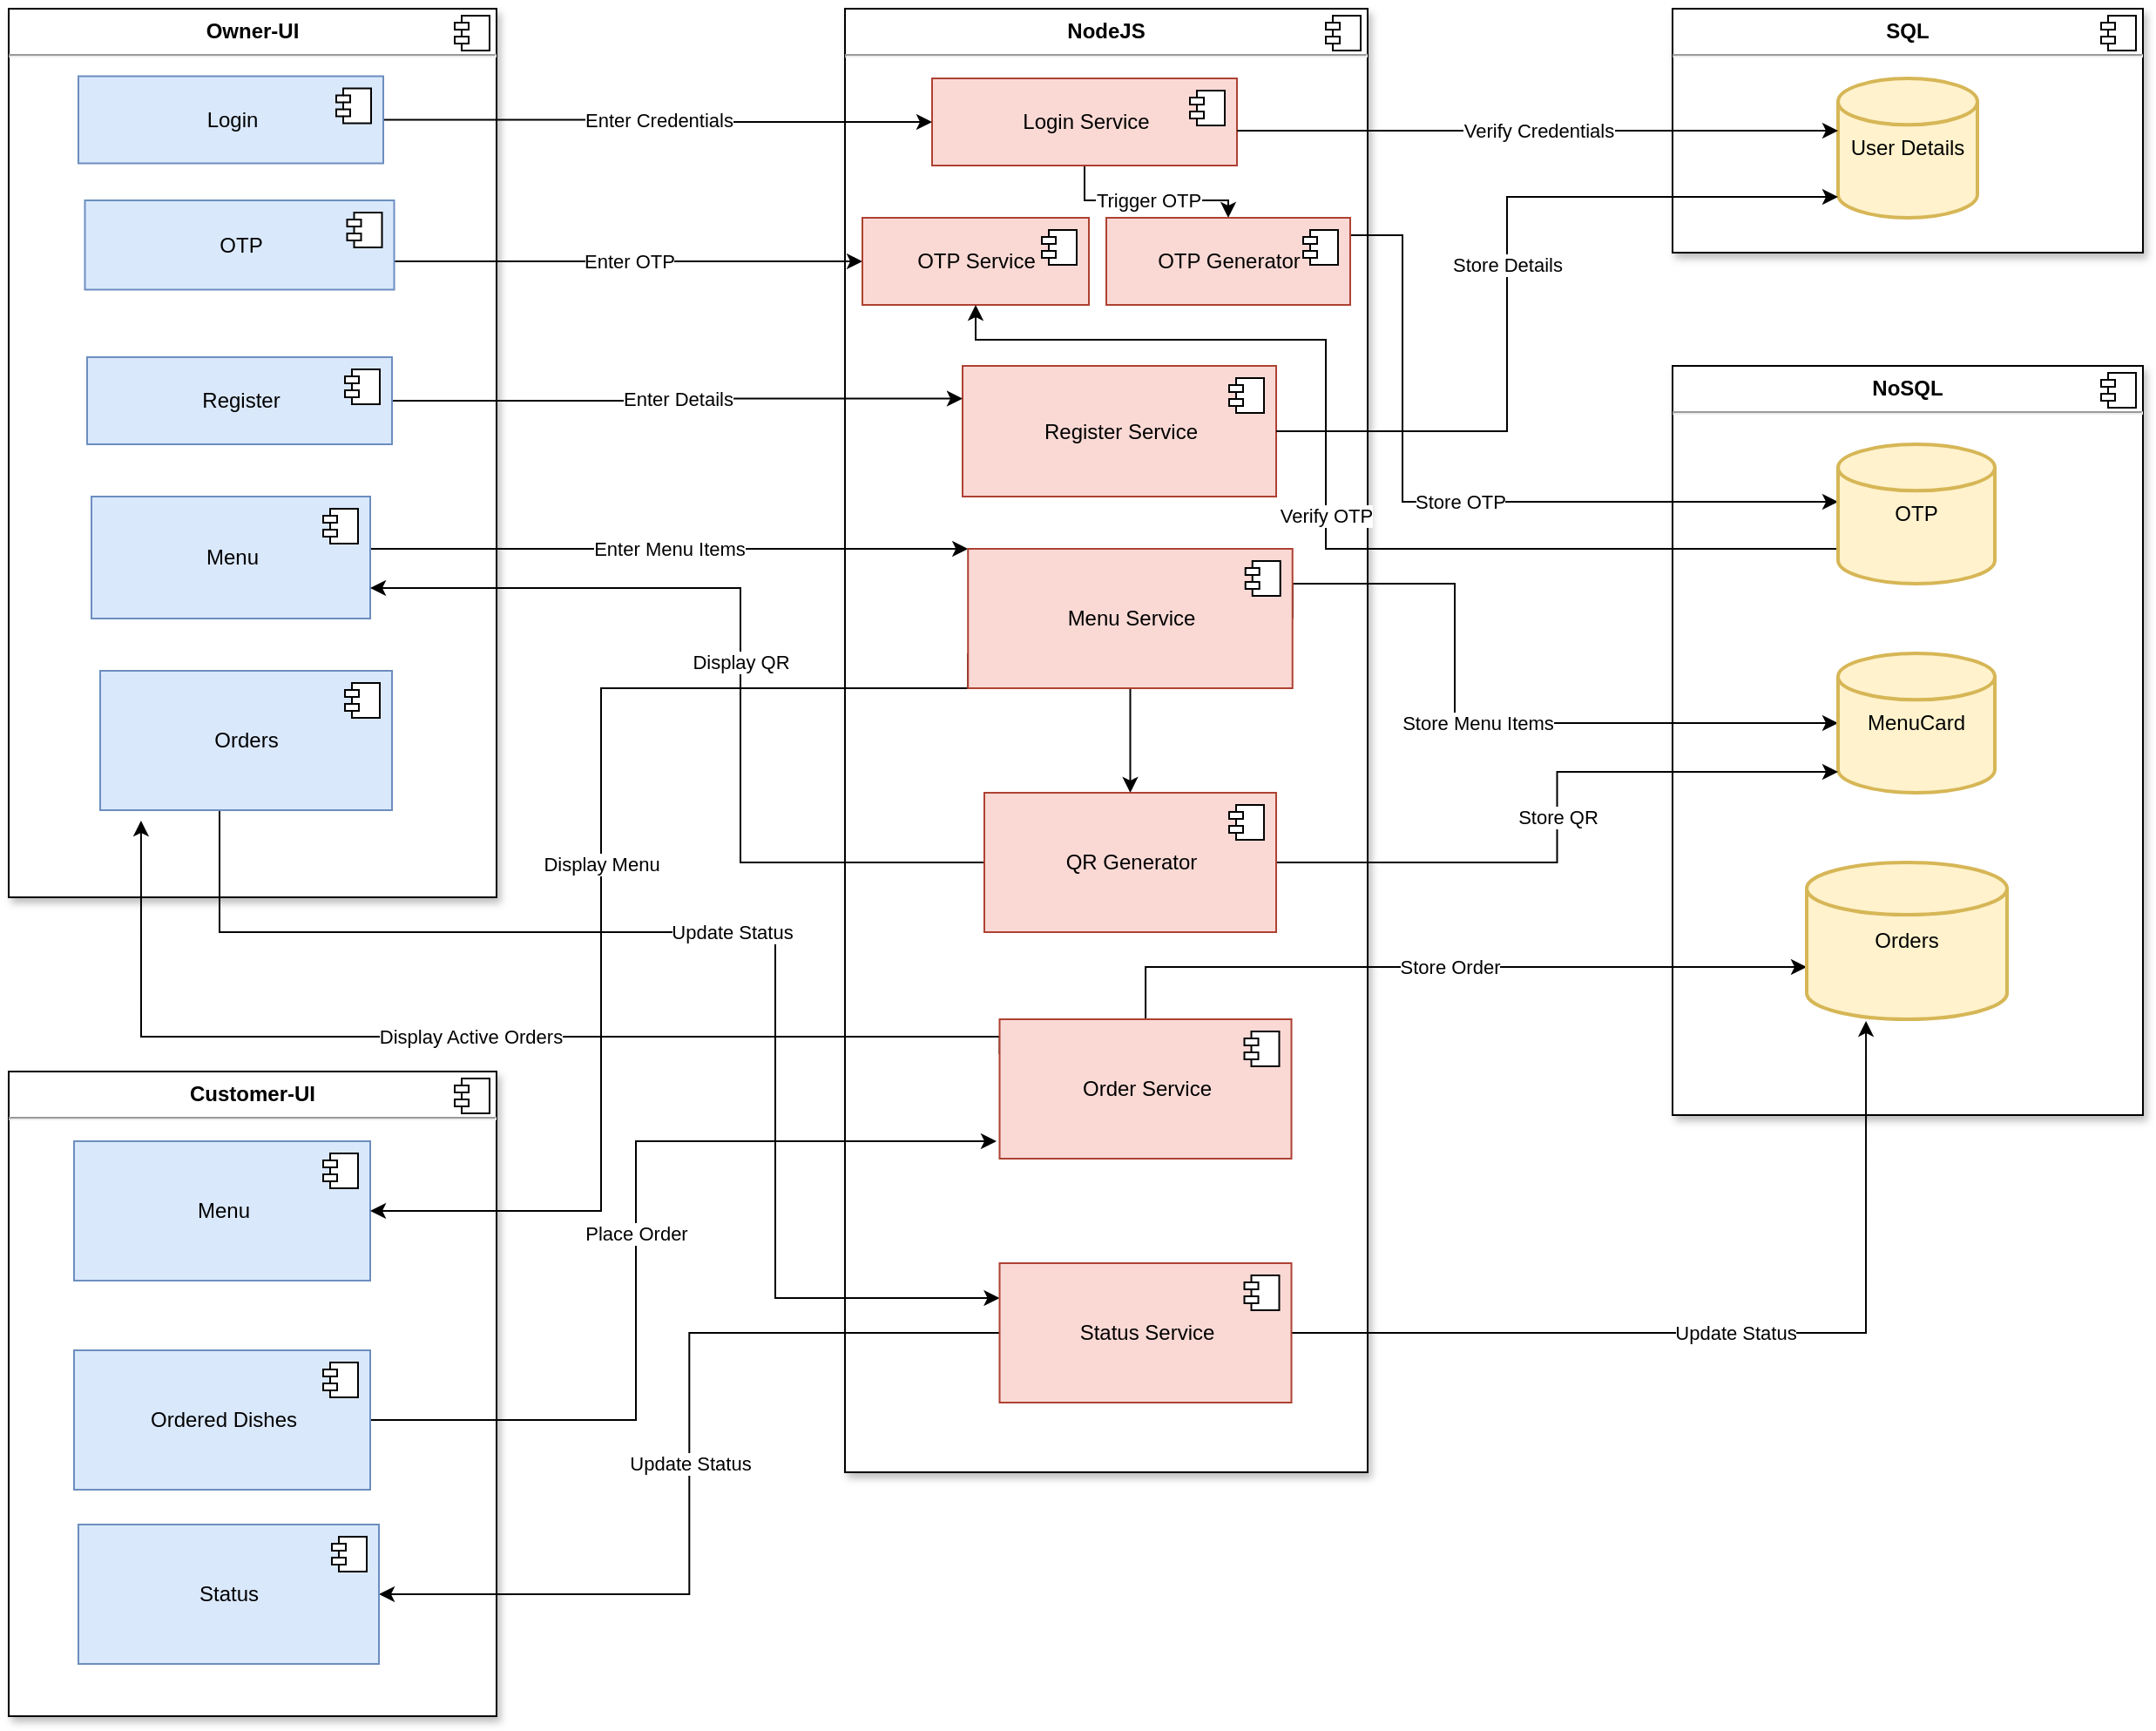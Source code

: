 <mxfile version="14.9.4" type="google"><diagram id="M-qCM8IkyVrqnpfHD-9q" name="Page-1"><mxGraphModel dx="1108" dy="425" grid="1" gridSize="10" guides="1" tooltips="1" connect="1" arrows="1" fold="1" page="1" pageScale="1" pageWidth="2339" pageHeight="3300" math="0" shadow="0"><root><mxCell id="0"/><mxCell id="1" parent="0"/><mxCell id="-NHq9nkYzfxPqTfAsyW_-80" value="&lt;p style=&quot;margin: 0px ; margin-top: 6px ; text-align: center&quot;&gt;&lt;b&gt;NoSQL&lt;/b&gt;&lt;/p&gt;&lt;hr&gt;&lt;p style=&quot;margin: 0px ; margin-left: 8px&quot;&gt;&lt;br&gt;&lt;/p&gt;" style="align=left;overflow=fill;html=1;dropTarget=0;shadow=1;" vertex="1" parent="1"><mxGeometry x="1035" y="295" width="270" height="430" as="geometry"/></mxCell><mxCell id="-NHq9nkYzfxPqTfAsyW_-81" value="" style="shape=component;jettyWidth=8;jettyHeight=4;" vertex="1" parent="-NHq9nkYzfxPqTfAsyW_-80"><mxGeometry x="1" width="20" height="20" relative="1" as="geometry"><mxPoint x="-24" y="4" as="offset"/></mxGeometry></mxCell><mxCell id="-NHq9nkYzfxPqTfAsyW_-1" value="&lt;p style=&quot;margin: 0px ; margin-top: 6px ; text-align: center&quot;&gt;&lt;b&gt;Owner-UI&lt;/b&gt;&lt;/p&gt;&lt;hr&gt;&lt;p style=&quot;margin: 0px ; margin-left: 8px&quot;&gt;&lt;br&gt;&lt;/p&gt;" style="align=left;overflow=fill;html=1;dropTarget=0;shadow=1;" vertex="1" parent="1"><mxGeometry x="80" y="90" width="280" height="510" as="geometry"/></mxCell><mxCell id="-NHq9nkYzfxPqTfAsyW_-2" value="" style="shape=component;jettyWidth=8;jettyHeight=4;" vertex="1" parent="-NHq9nkYzfxPqTfAsyW_-1"><mxGeometry x="1" width="20" height="20" relative="1" as="geometry"><mxPoint x="-24" y="4" as="offset"/></mxGeometry></mxCell><mxCell id="-NHq9nkYzfxPqTfAsyW_-7" value="&lt;p style=&quot;margin: 0px ; margin-top: 6px ; text-align: center&quot;&gt;&lt;b&gt;NodeJS&lt;/b&gt;&lt;/p&gt;&lt;hr&gt;&lt;p style=&quot;margin: 0px ; margin-left: 8px&quot;&gt;&lt;br&gt;&lt;/p&gt;" style="align=left;overflow=fill;html=1;dropTarget=0;shadow=1;" vertex="1" parent="1"><mxGeometry x="560" y="90" width="300" height="840" as="geometry"/></mxCell><mxCell id="-NHq9nkYzfxPqTfAsyW_-8" value="" style="shape=component;jettyWidth=8;jettyHeight=4;" vertex="1" parent="-NHq9nkYzfxPqTfAsyW_-7"><mxGeometry x="1" width="20" height="20" relative="1" as="geometry"><mxPoint x="-24" y="4" as="offset"/></mxGeometry></mxCell><mxCell id="-NHq9nkYzfxPqTfAsyW_-68" value="Trigger OTP" style="edgeStyle=orthogonalEdgeStyle;rounded=0;orthogonalLoop=1;jettySize=auto;html=1;entryX=0.5;entryY=0;entryDx=0;entryDy=0;" edge="1" parent="1" source="-NHq9nkYzfxPqTfAsyW_-9" target="-NHq9nkYzfxPqTfAsyW_-30"><mxGeometry relative="1" as="geometry"/></mxCell><mxCell id="-NHq9nkYzfxPqTfAsyW_-9" value="Login Service" style="html=1;dropTarget=0;fillColor=#fad9d5;strokeColor=#ae4132;" vertex="1" parent="1"><mxGeometry x="610" y="130" width="175" height="50" as="geometry"/></mxCell><mxCell id="-NHq9nkYzfxPqTfAsyW_-10" value="" style="shape=module;jettyWidth=8;jettyHeight=4;" vertex="1" parent="-NHq9nkYzfxPqTfAsyW_-9"><mxGeometry x="1" width="20" height="20" relative="1" as="geometry"><mxPoint x="-27" y="7" as="offset"/></mxGeometry></mxCell><mxCell id="-NHq9nkYzfxPqTfAsyW_-35" value="Store Menu Items" style="edgeStyle=orthogonalEdgeStyle;rounded=0;orthogonalLoop=1;jettySize=auto;html=1;entryX=0;entryY=0.5;entryDx=0;entryDy=0;entryPerimeter=0;exitX=1;exitY=0.5;exitDx=0;exitDy=0;" edge="1" parent="1" source="-NHq9nkYzfxPqTfAsyW_-47" target="-NHq9nkYzfxPqTfAsyW_-14"><mxGeometry relative="1" as="geometry"><mxPoint x="623.13" y="405" as="sourcePoint"/><Array as="points"><mxPoint x="817" y="420"/><mxPoint x="910" y="420"/><mxPoint x="910" y="500"/></Array></mxGeometry></mxCell><mxCell id="-NHq9nkYzfxPqTfAsyW_-14" value="MenuCard" style="strokeWidth=2;html=1;shape=mxgraph.flowchart.database;whiteSpace=wrap;fillColor=#fff2cc;strokeColor=#d6b656;" vertex="1" parent="1"><mxGeometry x="1130" y="460" width="90" height="80" as="geometry"/></mxCell><mxCell id="-NHq9nkYzfxPqTfAsyW_-20" value="Enter Menu Items" style="edgeStyle=orthogonalEdgeStyle;rounded=0;orthogonalLoop=1;jettySize=auto;html=1;entryX=0;entryY=0;entryDx=0;entryDy=0;" edge="1" parent="1" source="-NHq9nkYzfxPqTfAsyW_-16" target="-NHq9nkYzfxPqTfAsyW_-47"><mxGeometry relative="1" as="geometry"><mxPoint x="476.88" y="387.5" as="targetPoint"/><Array as="points"><mxPoint x="590" y="400"/><mxPoint x="590" y="400"/></Array></mxGeometry></mxCell><mxCell id="-NHq9nkYzfxPqTfAsyW_-16" value="Menu" style="html=1;dropTarget=0;fillColor=#dae8fc;strokeColor=#6c8ebf;" vertex="1" parent="1"><mxGeometry x="127.5" y="370" width="160" height="70" as="geometry"/></mxCell><mxCell id="-NHq9nkYzfxPqTfAsyW_-17" value="" style="shape=module;jettyWidth=8;jettyHeight=4;" vertex="1" parent="-NHq9nkYzfxPqTfAsyW_-16"><mxGeometry x="1" width="20" height="20" relative="1" as="geometry"><mxPoint x="-27" y="7" as="offset"/></mxGeometry></mxCell><mxCell id="-NHq9nkYzfxPqTfAsyW_-21" value="Enter Credentials" style="edgeStyle=orthogonalEdgeStyle;rounded=0;orthogonalLoop=1;jettySize=auto;html=1;entryX=0;entryY=0.5;entryDx=0;entryDy=0;" edge="1" parent="1" source="-NHq9nkYzfxPqTfAsyW_-18" target="-NHq9nkYzfxPqTfAsyW_-9"><mxGeometry relative="1" as="geometry"/></mxCell><mxCell id="-NHq9nkYzfxPqTfAsyW_-18" value="Login" style="html=1;dropTarget=0;fillColor=#dae8fc;strokeColor=#6c8ebf;" vertex="1" parent="1"><mxGeometry x="120" y="128.75" width="175" height="50" as="geometry"/></mxCell><mxCell id="-NHq9nkYzfxPqTfAsyW_-19" value="" style="shape=module;jettyWidth=8;jettyHeight=4;" vertex="1" parent="-NHq9nkYzfxPqTfAsyW_-18"><mxGeometry x="1" width="20" height="20" relative="1" as="geometry"><mxPoint x="-27" y="7" as="offset"/></mxGeometry></mxCell><mxCell id="-NHq9nkYzfxPqTfAsyW_-24" value="Register Service" style="html=1;dropTarget=0;fillColor=#fad9d5;strokeColor=#ae4132;" vertex="1" parent="1"><mxGeometry x="627.5" y="295" width="180" height="75" as="geometry"/></mxCell><mxCell id="-NHq9nkYzfxPqTfAsyW_-25" value="" style="shape=module;jettyWidth=8;jettyHeight=4;" vertex="1" parent="-NHq9nkYzfxPqTfAsyW_-24"><mxGeometry x="1" width="20" height="20" relative="1" as="geometry"><mxPoint x="-27" y="7" as="offset"/></mxGeometry></mxCell><mxCell id="-NHq9nkYzfxPqTfAsyW_-28" value="Enter Details" style="edgeStyle=orthogonalEdgeStyle;rounded=0;orthogonalLoop=1;jettySize=auto;html=1;entryX=0;entryY=0.25;entryDx=0;entryDy=0;" edge="1" parent="1" source="-NHq9nkYzfxPqTfAsyW_-26" target="-NHq9nkYzfxPqTfAsyW_-24"><mxGeometry relative="1" as="geometry"/></mxCell><mxCell id="-NHq9nkYzfxPqTfAsyW_-26" value="Register" style="html=1;dropTarget=0;fillColor=#dae8fc;strokeColor=#6c8ebf;" vertex="1" parent="1"><mxGeometry x="125" y="290" width="175" height="50" as="geometry"/></mxCell><mxCell id="-NHq9nkYzfxPqTfAsyW_-27" value="" style="shape=module;jettyWidth=8;jettyHeight=4;" vertex="1" parent="-NHq9nkYzfxPqTfAsyW_-26"><mxGeometry x="1" width="20" height="20" relative="1" as="geometry"><mxPoint x="-27" y="7" as="offset"/></mxGeometry></mxCell><mxCell id="-NHq9nkYzfxPqTfAsyW_-64" value="Store OTP" style="edgeStyle=orthogonalEdgeStyle;rounded=0;orthogonalLoop=1;jettySize=auto;html=1;entryX=0;entryY=0.413;entryDx=0;entryDy=0;entryPerimeter=0;" edge="1" parent="1" source="-NHq9nkYzfxPqTfAsyW_-30" target="-NHq9nkYzfxPqTfAsyW_-62"><mxGeometry relative="1" as="geometry"><mxPoint x="830" y="240" as="targetPoint"/><Array as="points"><mxPoint x="880" y="220"/><mxPoint x="880" y="373"/></Array></mxGeometry></mxCell><mxCell id="-NHq9nkYzfxPqTfAsyW_-30" value="OTP Generator" style="html=1;dropTarget=0;fillColor=#fad9d5;strokeColor=#ae4132;" vertex="1" parent="1"><mxGeometry x="710" y="210" width="139.99" height="50" as="geometry"/></mxCell><mxCell id="-NHq9nkYzfxPqTfAsyW_-31" value="" style="shape=module;jettyWidth=8;jettyHeight=4;" vertex="1" parent="-NHq9nkYzfxPqTfAsyW_-30"><mxGeometry x="1" width="20" height="20" relative="1" as="geometry"><mxPoint x="-27" y="7" as="offset"/></mxGeometry></mxCell><mxCell id="-NHq9nkYzfxPqTfAsyW_-50" value="Store Order" style="edgeStyle=orthogonalEdgeStyle;rounded=0;orthogonalLoop=1;jettySize=auto;html=1;" edge="1" parent="1" source="-NHq9nkYzfxPqTfAsyW_-38"><mxGeometry relative="1" as="geometry"><mxPoint x="1112" y="640" as="targetPoint"/><Array as="points"><mxPoint x="733" y="640"/><mxPoint x="1112" y="640"/></Array></mxGeometry></mxCell><mxCell id="-NHq9nkYzfxPqTfAsyW_-56" value="Display Active Orders" style="edgeStyle=orthogonalEdgeStyle;rounded=0;orthogonalLoop=1;jettySize=auto;html=1;entryX=0.14;entryY=1.075;entryDx=0;entryDy=0;entryPerimeter=0;startArrow=none;exitX=0;exitY=0.25;exitDx=0;exitDy=0;" edge="1" parent="1" source="-NHq9nkYzfxPqTfAsyW_-38" target="-NHq9nkYzfxPqTfAsyW_-54"><mxGeometry relative="1" as="geometry"><Array as="points"><mxPoint x="649" y="680"/><mxPoint x="156" y="680"/></Array></mxGeometry></mxCell><mxCell id="-NHq9nkYzfxPqTfAsyW_-38" value="Order Service" style="html=1;dropTarget=0;fillColor=#fad9d5;strokeColor=#ae4132;" vertex="1" parent="1"><mxGeometry x="648.75" y="670" width="167.5" height="80" as="geometry"/></mxCell><mxCell id="-NHq9nkYzfxPqTfAsyW_-39" value="" style="shape=module;jettyWidth=8;jettyHeight=4;" vertex="1" parent="-NHq9nkYzfxPqTfAsyW_-38"><mxGeometry x="1" width="20" height="20" relative="1" as="geometry"><mxPoint x="-27" y="7" as="offset"/></mxGeometry></mxCell><mxCell id="-NHq9nkYzfxPqTfAsyW_-40" value="&lt;p style=&quot;margin: 0px ; margin-top: 6px ; text-align: center&quot;&gt;&lt;b&gt;Customer-UI&lt;/b&gt;&lt;/p&gt;&lt;hr&gt;&lt;p style=&quot;margin: 0px ; margin-left: 8px&quot;&gt;&lt;br&gt;&lt;/p&gt;" style="align=left;overflow=fill;html=1;dropTarget=0;shadow=1;" vertex="1" parent="1"><mxGeometry x="80" y="700" width="280" height="370" as="geometry"/></mxCell><mxCell id="-NHq9nkYzfxPqTfAsyW_-41" value="" style="shape=component;jettyWidth=8;jettyHeight=4;" vertex="1" parent="-NHq9nkYzfxPqTfAsyW_-40"><mxGeometry x="1" width="20" height="20" relative="1" as="geometry"><mxPoint x="-24" y="4" as="offset"/></mxGeometry></mxCell><mxCell id="-NHq9nkYzfxPqTfAsyW_-42" value="Menu" style="html=1;dropTarget=0;fillColor=#dae8fc;strokeColor=#6c8ebf;" vertex="1" parent="1"><mxGeometry x="117.5" y="740" width="170" height="80" as="geometry"/></mxCell><mxCell id="-NHq9nkYzfxPqTfAsyW_-43" value="" style="shape=module;jettyWidth=8;jettyHeight=4;" vertex="1" parent="-NHq9nkYzfxPqTfAsyW_-42"><mxGeometry x="1" width="20" height="20" relative="1" as="geometry"><mxPoint x="-27" y="7" as="offset"/></mxGeometry></mxCell><mxCell id="-NHq9nkYzfxPqTfAsyW_-57" value="Display Menu" style="edgeStyle=orthogonalEdgeStyle;rounded=0;orthogonalLoop=1;jettySize=auto;html=1;entryX=1;entryY=0.5;entryDx=0;entryDy=0;exitX=0;exitY=0.75;exitDx=0;exitDy=0;" edge="1" parent="1" source="-NHq9nkYzfxPqTfAsyW_-47" target="-NHq9nkYzfxPqTfAsyW_-42"><mxGeometry relative="1" as="geometry"><Array as="points"><mxPoint x="631" y="480"/><mxPoint x="420" y="480"/><mxPoint x="420" y="780"/></Array></mxGeometry></mxCell><mxCell id="-NHq9nkYzfxPqTfAsyW_-85" value="" style="edgeStyle=orthogonalEdgeStyle;rounded=0;orthogonalLoop=1;jettySize=auto;html=1;" edge="1" parent="1" source="-NHq9nkYzfxPqTfAsyW_-47" target="-NHq9nkYzfxPqTfAsyW_-82"><mxGeometry relative="1" as="geometry"/></mxCell><mxCell id="-NHq9nkYzfxPqTfAsyW_-47" value="Menu Service" style="html=1;dropTarget=0;fillColor=#fad9d5;strokeColor=#ae4132;" vertex="1" parent="1"><mxGeometry x="630.62" y="400" width="186.25" height="80" as="geometry"/></mxCell><mxCell id="-NHq9nkYzfxPqTfAsyW_-48" value="" style="shape=module;jettyWidth=8;jettyHeight=4;" vertex="1" parent="-NHq9nkYzfxPqTfAsyW_-47"><mxGeometry x="1" width="20" height="20" relative="1" as="geometry"><mxPoint x="-27" y="7" as="offset"/></mxGeometry></mxCell><mxCell id="-NHq9nkYzfxPqTfAsyW_-49" value="Orders" style="strokeWidth=2;html=1;shape=mxgraph.flowchart.database;whiteSpace=wrap;fillColor=#fff2cc;strokeColor=#d6b656;" vertex="1" parent="1"><mxGeometry x="1112" y="580" width="115" height="90" as="geometry"/></mxCell><mxCell id="-NHq9nkYzfxPqTfAsyW_-53" value="Place Order" style="edgeStyle=orthogonalEdgeStyle;rounded=0;orthogonalLoop=1;jettySize=auto;html=1;" edge="1" parent="1" source="-NHq9nkYzfxPqTfAsyW_-51"><mxGeometry relative="1" as="geometry"><mxPoint x="647" y="740" as="targetPoint"/><Array as="points"><mxPoint x="440" y="900"/><mxPoint x="440" y="740"/><mxPoint x="647" y="740"/></Array></mxGeometry></mxCell><mxCell id="-NHq9nkYzfxPqTfAsyW_-51" value="Ordered Dishes" style="html=1;dropTarget=0;fillColor=#dae8fc;strokeColor=#6c8ebf;" vertex="1" parent="1"><mxGeometry x="117.5" y="860" width="170" height="80" as="geometry"/></mxCell><mxCell id="-NHq9nkYzfxPqTfAsyW_-52" value="" style="shape=module;jettyWidth=8;jettyHeight=4;" vertex="1" parent="-NHq9nkYzfxPqTfAsyW_-51"><mxGeometry x="1" width="20" height="20" relative="1" as="geometry"><mxPoint x="-27" y="7" as="offset"/></mxGeometry></mxCell><mxCell id="-NHq9nkYzfxPqTfAsyW_-76" value="Update Status" style="edgeStyle=orthogonalEdgeStyle;rounded=0;orthogonalLoop=1;jettySize=auto;html=1;entryX=0;entryY=0.25;entryDx=0;entryDy=0;" edge="1" parent="1" source="-NHq9nkYzfxPqTfAsyW_-54" target="-NHq9nkYzfxPqTfAsyW_-70"><mxGeometry relative="1" as="geometry"><Array as="points"><mxPoint x="201" y="620"/><mxPoint x="520" y="620"/><mxPoint x="520" y="830"/></Array></mxGeometry></mxCell><mxCell id="-NHq9nkYzfxPqTfAsyW_-54" value="Orders" style="html=1;dropTarget=0;fillColor=#dae8fc;strokeColor=#6c8ebf;" vertex="1" parent="1"><mxGeometry x="132.5" y="470" width="167.5" height="80" as="geometry"/></mxCell><mxCell id="-NHq9nkYzfxPqTfAsyW_-55" value="" style="shape=module;jettyWidth=8;jettyHeight=4;" vertex="1" parent="-NHq9nkYzfxPqTfAsyW_-54"><mxGeometry x="1" width="20" height="20" relative="1" as="geometry"><mxPoint x="-27" y="7" as="offset"/></mxGeometry></mxCell><mxCell id="-NHq9nkYzfxPqTfAsyW_-66" value="Enter OTP" style="edgeStyle=orthogonalEdgeStyle;rounded=0;orthogonalLoop=1;jettySize=auto;html=1;entryX=0;entryY=0.5;entryDx=0;entryDy=0;" edge="1" parent="1" source="-NHq9nkYzfxPqTfAsyW_-58" target="-NHq9nkYzfxPqTfAsyW_-60"><mxGeometry relative="1" as="geometry"><Array as="points"><mxPoint x="480" y="235"/><mxPoint x="480" y="235"/></Array></mxGeometry></mxCell><mxCell id="-NHq9nkYzfxPqTfAsyW_-58" value="OTP" style="html=1;dropTarget=0;fillColor=#dae8fc;strokeColor=#6c8ebf;" vertex="1" parent="1"><mxGeometry x="123.75" y="200" width="177.5" height="51.25" as="geometry"/></mxCell><mxCell id="-NHq9nkYzfxPqTfAsyW_-59" value="" style="shape=module;jettyWidth=8;jettyHeight=4;" vertex="1" parent="-NHq9nkYzfxPqTfAsyW_-58"><mxGeometry x="1" width="20" height="20" relative="1" as="geometry"><mxPoint x="-27" y="7" as="offset"/></mxGeometry></mxCell><mxCell id="-NHq9nkYzfxPqTfAsyW_-60" value="OTP Service" style="html=1;dropTarget=0;fillColor=#fad9d5;strokeColor=#ae4132;" vertex="1" parent="1"><mxGeometry x="570" y="210" width="130" height="50" as="geometry"/></mxCell><mxCell id="-NHq9nkYzfxPqTfAsyW_-61" value="" style="shape=module;jettyWidth=8;jettyHeight=4;" vertex="1" parent="-NHq9nkYzfxPqTfAsyW_-60"><mxGeometry x="1" width="20" height="20" relative="1" as="geometry"><mxPoint x="-27" y="7" as="offset"/></mxGeometry></mxCell><mxCell id="-NHq9nkYzfxPqTfAsyW_-69" value="Verify OTP" style="edgeStyle=orthogonalEdgeStyle;rounded=0;orthogonalLoop=1;jettySize=auto;html=1;exitX=0.011;exitY=0.638;exitDx=0;exitDy=0;exitPerimeter=0;entryX=0.5;entryY=1;entryDx=0;entryDy=0;" edge="1" parent="1" source="-NHq9nkYzfxPqTfAsyW_-62" target="-NHq9nkYzfxPqTfAsyW_-60"><mxGeometry relative="1" as="geometry"><mxPoint x="490" y="230" as="targetPoint"/><Array as="points"><mxPoint x="1131" y="400"/><mxPoint x="836" y="400"/><mxPoint x="836" y="280"/><mxPoint x="635" y="280"/></Array></mxGeometry></mxCell><mxCell id="-NHq9nkYzfxPqTfAsyW_-62" value="OTP" style="strokeWidth=2;html=1;shape=mxgraph.flowchart.database;whiteSpace=wrap;fillColor=#fff2cc;strokeColor=#d6b656;" vertex="1" parent="1"><mxGeometry x="1130" y="340" width="90" height="80" as="geometry"/></mxCell><mxCell id="-NHq9nkYzfxPqTfAsyW_-75" value="Update Status" style="edgeStyle=orthogonalEdgeStyle;rounded=0;orthogonalLoop=1;jettySize=auto;html=1;entryX=1;entryY=0.5;entryDx=0;entryDy=0;" edge="1" parent="1" source="-NHq9nkYzfxPqTfAsyW_-70" target="-NHq9nkYzfxPqTfAsyW_-72"><mxGeometry relative="1" as="geometry"/></mxCell><mxCell id="-NHq9nkYzfxPqTfAsyW_-77" value="Update Status" style="edgeStyle=orthogonalEdgeStyle;rounded=0;orthogonalLoop=1;jettySize=auto;html=1;entryX=0.296;entryY=1.011;entryDx=0;entryDy=0;entryPerimeter=0;" edge="1" parent="1" source="-NHq9nkYzfxPqTfAsyW_-70" target="-NHq9nkYzfxPqTfAsyW_-49"><mxGeometry relative="1" as="geometry"/></mxCell><mxCell id="-NHq9nkYzfxPqTfAsyW_-70" value="Status Service" style="html=1;dropTarget=0;fillColor=#fad9d5;strokeColor=#ae4132;" vertex="1" parent="1"><mxGeometry x="648.75" y="810" width="167.5" height="80" as="geometry"/></mxCell><mxCell id="-NHq9nkYzfxPqTfAsyW_-71" value="" style="shape=module;jettyWidth=8;jettyHeight=4;" vertex="1" parent="-NHq9nkYzfxPqTfAsyW_-70"><mxGeometry x="1" width="20" height="20" relative="1" as="geometry"><mxPoint x="-27" y="7" as="offset"/></mxGeometry></mxCell><mxCell id="-NHq9nkYzfxPqTfAsyW_-72" value="Status" style="html=1;dropTarget=0;fillColor=#dae8fc;strokeColor=#6c8ebf;" vertex="1" parent="1"><mxGeometry x="120" y="960" width="172.5" height="80" as="geometry"/></mxCell><mxCell id="-NHq9nkYzfxPqTfAsyW_-73" value="" style="shape=module;jettyWidth=8;jettyHeight=4;" vertex="1" parent="-NHq9nkYzfxPqTfAsyW_-72"><mxGeometry x="1" width="20" height="20" relative="1" as="geometry"><mxPoint x="-27" y="7" as="offset"/></mxGeometry></mxCell><mxCell id="-NHq9nkYzfxPqTfAsyW_-78" value="&lt;p style=&quot;margin: 0px ; margin-top: 6px ; text-align: center&quot;&gt;&lt;b&gt;SQL&lt;/b&gt;&lt;/p&gt;&lt;hr&gt;&lt;p style=&quot;margin: 0px ; margin-left: 8px&quot;&gt;&lt;br&gt;&lt;/p&gt;" style="align=left;overflow=fill;html=1;dropTarget=0;shadow=1;" vertex="1" parent="1"><mxGeometry x="1035" y="90" width="270" height="140" as="geometry"/></mxCell><mxCell id="-NHq9nkYzfxPqTfAsyW_-79" value="" style="shape=component;jettyWidth=8;jettyHeight=4;" vertex="1" parent="-NHq9nkYzfxPqTfAsyW_-78"><mxGeometry x="1" width="20" height="20" relative="1" as="geometry"><mxPoint x="-24" y="4" as="offset"/></mxGeometry></mxCell><mxCell id="-NHq9nkYzfxPqTfAsyW_-13" value="User Details" style="strokeWidth=2;html=1;shape=mxgraph.flowchart.database;whiteSpace=wrap;fillColor=#fff2cc;strokeColor=#d6b656;" vertex="1" parent="1"><mxGeometry x="1130" y="130" width="80" height="80" as="geometry"/></mxCell><mxCell id="-NHq9nkYzfxPqTfAsyW_-33" value="Verify Credentials" style="edgeStyle=orthogonalEdgeStyle;rounded=0;orthogonalLoop=1;jettySize=auto;html=1;" edge="1" parent="1" source="-NHq9nkYzfxPqTfAsyW_-9"><mxGeometry relative="1" as="geometry"><mxPoint x="1130" y="160" as="targetPoint"/><Array as="points"><mxPoint x="1130" y="160"/></Array></mxGeometry></mxCell><mxCell id="-NHq9nkYzfxPqTfAsyW_-34" value="Store Details" style="edgeStyle=orthogonalEdgeStyle;rounded=0;orthogonalLoop=1;jettySize=auto;html=1;entryX=0;entryY=0.85;entryDx=0;entryDy=0;entryPerimeter=0;" edge="1" parent="1" source="-NHq9nkYzfxPqTfAsyW_-24" target="-NHq9nkYzfxPqTfAsyW_-13"><mxGeometry relative="1" as="geometry"><Array as="points"><mxPoint x="940" y="333"/><mxPoint x="940" y="198"/></Array></mxGeometry></mxCell><mxCell id="-NHq9nkYzfxPqTfAsyW_-86" value="Store QR" style="edgeStyle=orthogonalEdgeStyle;rounded=0;orthogonalLoop=1;jettySize=auto;html=1;entryX=0;entryY=0.85;entryDx=0;entryDy=0;entryPerimeter=0;" edge="1" parent="1" source="-NHq9nkYzfxPqTfAsyW_-82" target="-NHq9nkYzfxPqTfAsyW_-14"><mxGeometry relative="1" as="geometry"/></mxCell><mxCell id="-NHq9nkYzfxPqTfAsyW_-87" value="Display QR" style="edgeStyle=orthogonalEdgeStyle;rounded=0;orthogonalLoop=1;jettySize=auto;html=1;entryX=1;entryY=0.75;entryDx=0;entryDy=0;" edge="1" parent="1" source="-NHq9nkYzfxPqTfAsyW_-82" target="-NHq9nkYzfxPqTfAsyW_-16"><mxGeometry relative="1" as="geometry"><Array as="points"><mxPoint x="500" y="580"/><mxPoint x="500" y="423"/></Array></mxGeometry></mxCell><mxCell id="-NHq9nkYzfxPqTfAsyW_-82" value="QR Generator" style="html=1;dropTarget=0;fillColor=#fad9d5;strokeColor=#ae4132;" vertex="1" parent="1"><mxGeometry x="639.99" y="540" width="167.5" height="80" as="geometry"/></mxCell><mxCell id="-NHq9nkYzfxPqTfAsyW_-83" value="" style="shape=module;jettyWidth=8;jettyHeight=4;" vertex="1" parent="-NHq9nkYzfxPqTfAsyW_-82"><mxGeometry x="1" width="20" height="20" relative="1" as="geometry"><mxPoint x="-27" y="7" as="offset"/></mxGeometry></mxCell></root></mxGraphModel></diagram></mxfile>